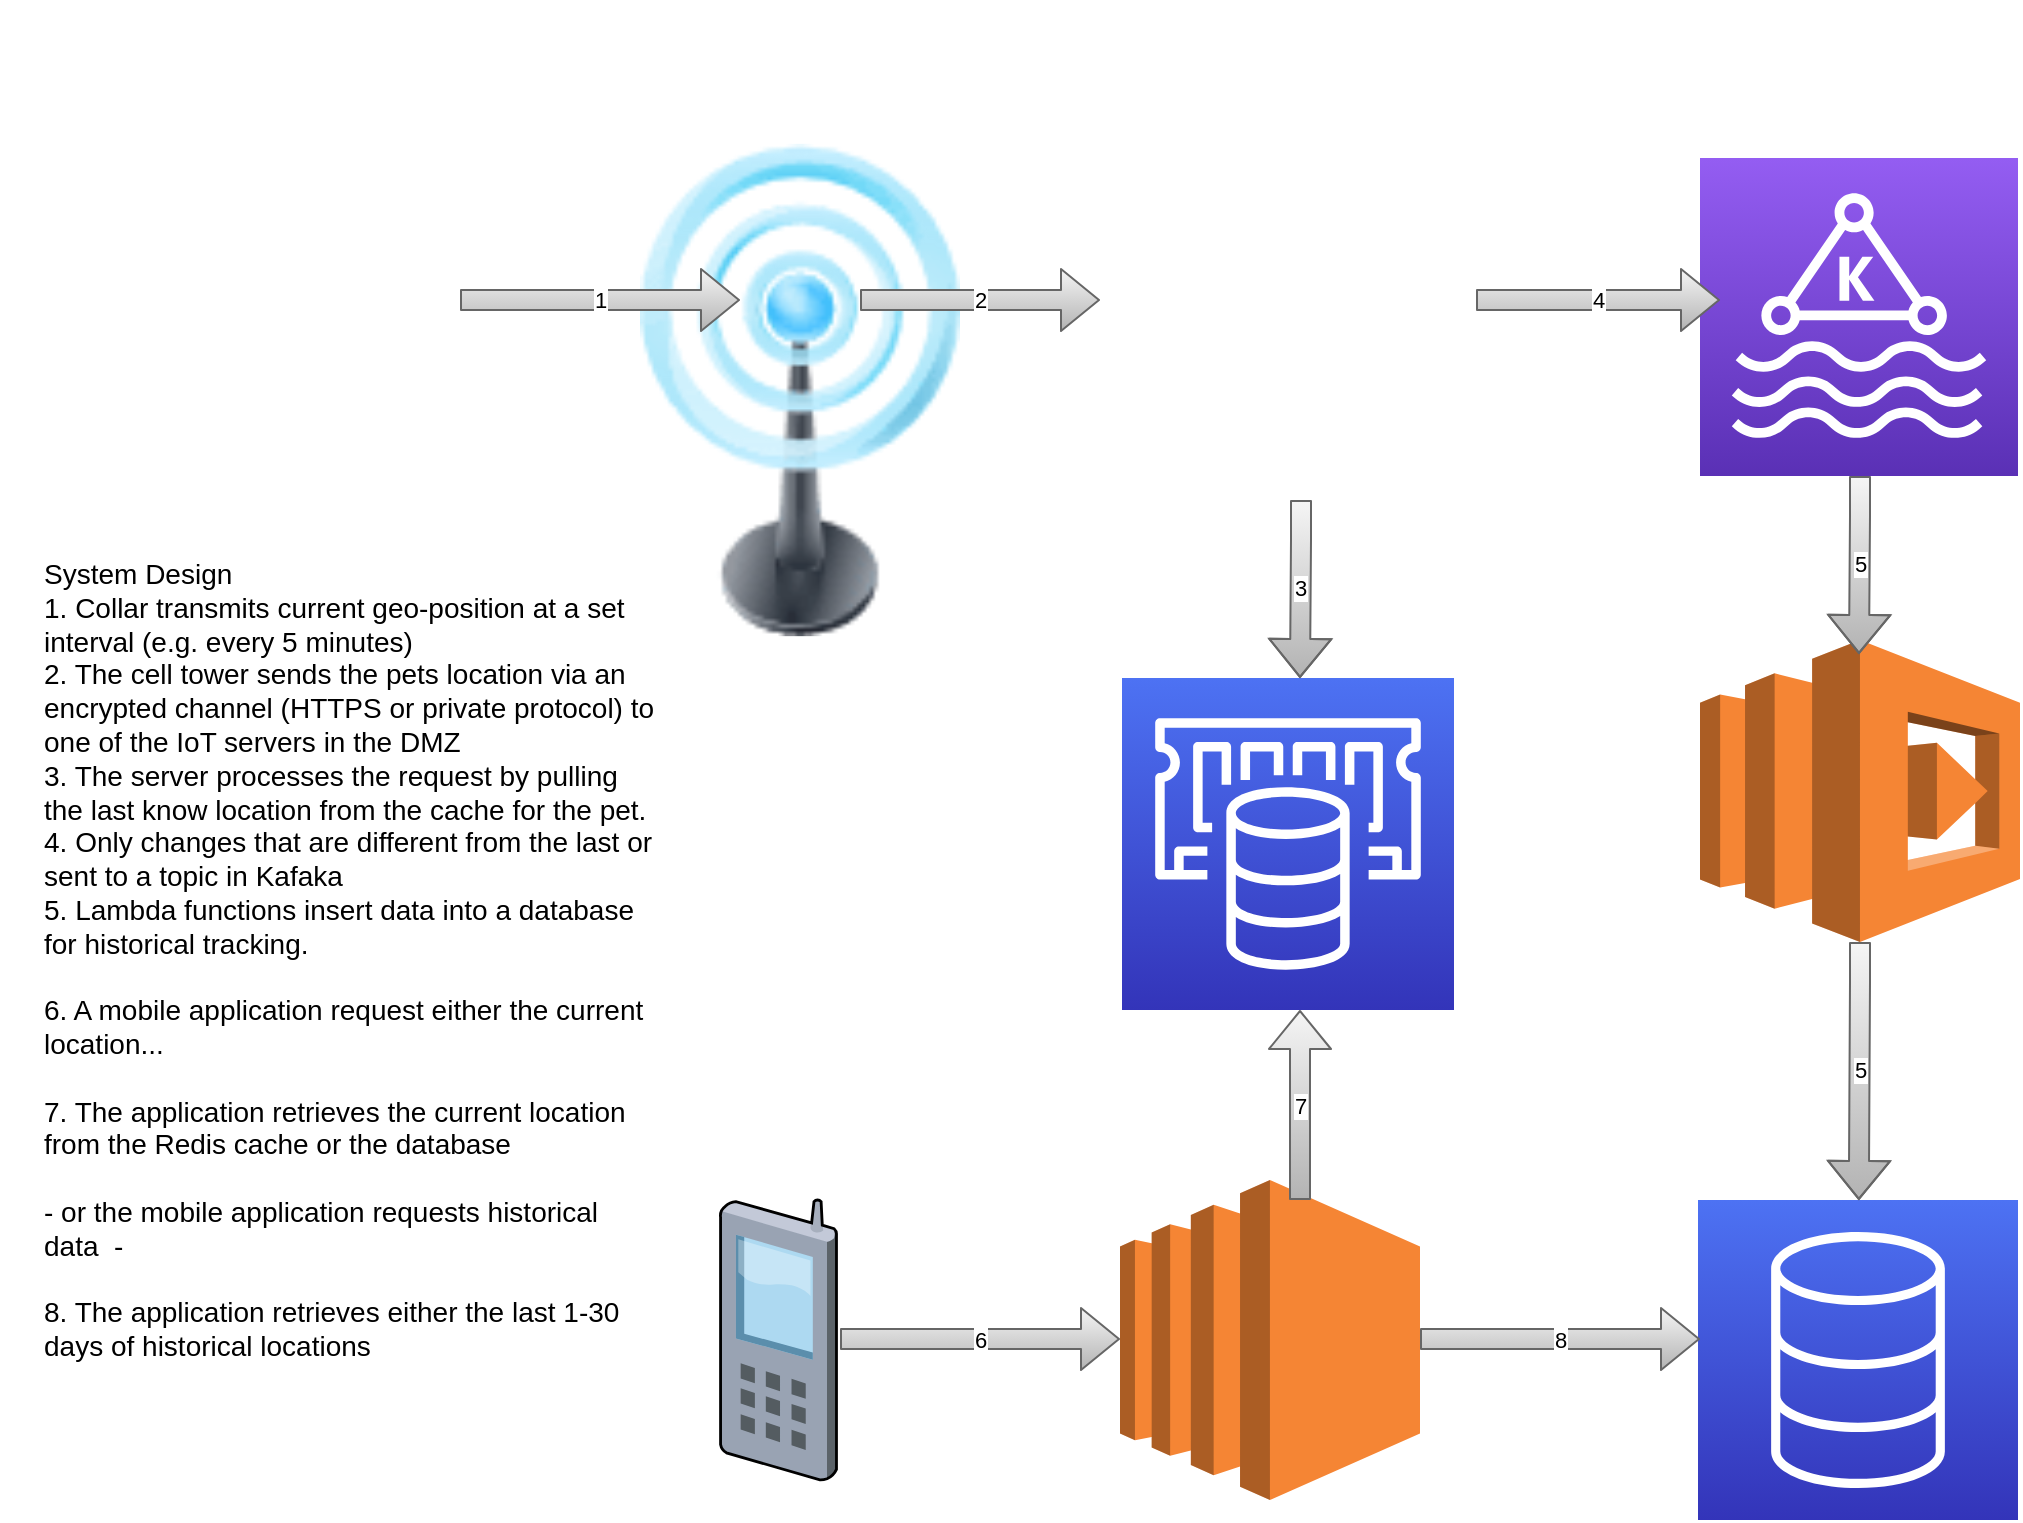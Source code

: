 <mxfile version="13.1.2" type="device"><diagram id="Ht1M8jgEwFfnCIfOTk4-" name="Page-1"><mxGraphModel dx="1122" dy="726" grid="1" gridSize="10" guides="1" tooltips="1" connect="1" arrows="1" fold="1" page="1" pageScale="1" pageWidth="1169" pageHeight="827" math="0" shadow="0"><root><mxCell id="0"/><mxCell id="1" parent="0"/><mxCell id="HqU-s9D5hi-wyBer4w2_-1" value="" style="image;html=1;labelBackgroundColor=#ffffff;image=img/lib/clip_art/telecommunication/Signal_tower_on_128x128.png" vertex="1" parent="1"><mxGeometry x="340" y="50" width="160" height="310" as="geometry"/></mxCell><mxCell id="HqU-s9D5hi-wyBer4w2_-4" value="" style="group" vertex="1" connectable="0" parent="1"><mxGeometry x="20" y="10" width="288" height="288" as="geometry"/></mxCell><mxCell id="HqU-s9D5hi-wyBer4w2_-3" value="" style="shape=image;html=1;verticalAlign=top;verticalLabelPosition=bottom;labelBackgroundColor=#ffffff;imageAspect=0;aspect=fixed;image=https://cdn1.iconfinder.com/data/icons/ios-11-glyphs/30/radio_waves-128.png" vertex="1" parent="HqU-s9D5hi-wyBer4w2_-4"><mxGeometry width="288" height="288" as="geometry"/></mxCell><mxCell id="HqU-s9D5hi-wyBer4w2_-2" value="" style="shape=image;html=1;verticalAlign=top;verticalLabelPosition=bottom;labelBackgroundColor=#ffffff;imageAspect=0;aspect=fixed;image=https://cdn3.iconfinder.com/data/icons/animals-105/150/icon_animal_cachorro-128.png" vertex="1" parent="HqU-s9D5hi-wyBer4w2_-4"><mxGeometry x="80" y="80" width="128" height="128" as="geometry"/></mxCell><mxCell id="HqU-s9D5hi-wyBer4w2_-18" value="1" style="shape=flexArrow;endArrow=classic;html=1;gradientColor=#b3b3b3;fillColor=#f5f5f5;strokeColor=#666666;" edge="1" parent="HqU-s9D5hi-wyBer4w2_-4"><mxGeometry width="50" height="50" relative="1" as="geometry"><mxPoint x="230" y="150" as="sourcePoint"/><mxPoint x="370" y="150" as="targetPoint"/></mxGeometry></mxCell><mxCell id="HqU-s9D5hi-wyBer4w2_-12" value="" style="group" vertex="1" connectable="0" parent="1"><mxGeometry x="570" y="81" width="188" height="188" as="geometry"/></mxCell><mxCell id="HqU-s9D5hi-wyBer4w2_-5" value="" style="shape=image;html=1;verticalAlign=top;verticalLabelPosition=bottom;labelBackgroundColor=#ffffff;imageAspect=0;aspect=fixed;image=https://cdn0.iconfinder.com/data/icons/icocentre-free-icons/147/f-server_128-128.png" vertex="1" parent="HqU-s9D5hi-wyBer4w2_-12"><mxGeometry width="128" height="128" as="geometry"/></mxCell><mxCell id="HqU-s9D5hi-wyBer4w2_-6" value="" style="shape=image;html=1;verticalAlign=top;verticalLabelPosition=bottom;labelBackgroundColor=#ffffff;imageAspect=0;aspect=fixed;image=https://cdn0.iconfinder.com/data/icons/icocentre-free-icons/147/f-server_128-128.png" vertex="1" parent="HqU-s9D5hi-wyBer4w2_-12"><mxGeometry x="10" y="10" width="128" height="128" as="geometry"/></mxCell><mxCell id="HqU-s9D5hi-wyBer4w2_-7" value="" style="shape=image;html=1;verticalAlign=top;verticalLabelPosition=bottom;labelBackgroundColor=#ffffff;imageAspect=0;aspect=fixed;image=https://cdn0.iconfinder.com/data/icons/icocentre-free-icons/147/f-server_128-128.png" vertex="1" parent="HqU-s9D5hi-wyBer4w2_-12"><mxGeometry x="20" y="20" width="128" height="128" as="geometry"/></mxCell><mxCell id="HqU-s9D5hi-wyBer4w2_-8" value="" style="shape=image;html=1;verticalAlign=top;verticalLabelPosition=bottom;labelBackgroundColor=#ffffff;imageAspect=0;aspect=fixed;image=https://cdn0.iconfinder.com/data/icons/icocentre-free-icons/147/f-server_128-128.png" vertex="1" parent="HqU-s9D5hi-wyBer4w2_-12"><mxGeometry x="30" y="30" width="128" height="128" as="geometry"/></mxCell><mxCell id="HqU-s9D5hi-wyBer4w2_-9" value="" style="shape=image;html=1;verticalAlign=top;verticalLabelPosition=bottom;labelBackgroundColor=#ffffff;imageAspect=0;aspect=fixed;image=https://cdn0.iconfinder.com/data/icons/icocentre-free-icons/147/f-server_128-128.png" vertex="1" parent="HqU-s9D5hi-wyBer4w2_-12"><mxGeometry x="40" y="40" width="128" height="128" as="geometry"/></mxCell><mxCell id="HqU-s9D5hi-wyBer4w2_-10" value="" style="shape=image;html=1;verticalAlign=top;verticalLabelPosition=bottom;labelBackgroundColor=#ffffff;imageAspect=0;aspect=fixed;image=https://cdn0.iconfinder.com/data/icons/icocentre-free-icons/147/f-server_128-128.png" vertex="1" parent="HqU-s9D5hi-wyBer4w2_-12"><mxGeometry x="50" y="50" width="128" height="128" as="geometry"/></mxCell><mxCell id="HqU-s9D5hi-wyBer4w2_-11" value="" style="shape=image;html=1;verticalAlign=top;verticalLabelPosition=bottom;labelBackgroundColor=#ffffff;imageAspect=0;aspect=fixed;image=https://cdn0.iconfinder.com/data/icons/icocentre-free-icons/147/f-server_128-128.png" vertex="1" parent="HqU-s9D5hi-wyBer4w2_-12"><mxGeometry x="60" y="60" width="128" height="128" as="geometry"/></mxCell><mxCell id="HqU-s9D5hi-wyBer4w2_-13" value="" style="outlineConnect=0;fontColor=#232F3E;gradientColor=#945DF2;gradientDirection=north;fillColor=#5A30B5;strokeColor=#ffffff;dashed=0;verticalLabelPosition=bottom;verticalAlign=top;align=center;html=1;fontSize=12;fontStyle=0;aspect=fixed;shape=mxgraph.aws4.resourceIcon;resIcon=mxgraph.aws4.managed_streaming_for_kafka;" vertex="1" parent="1"><mxGeometry x="870" y="89" width="159" height="159" as="geometry"/></mxCell><mxCell id="HqU-s9D5hi-wyBer4w2_-14" value="" style="outlineConnect=0;fontColor=#232F3E;gradientColor=#4D72F3;gradientDirection=north;fillColor=#3334B9;strokeColor=#ffffff;dashed=0;verticalLabelPosition=bottom;verticalAlign=top;align=center;html=1;fontSize=12;fontStyle=0;aspect=fixed;shape=mxgraph.aws4.resourceIcon;resIcon=mxgraph.aws4.elasticache;" vertex="1" parent="1"><mxGeometry x="581" y="349" width="166" height="166" as="geometry"/></mxCell><mxCell id="HqU-s9D5hi-wyBer4w2_-15" value="" style="outlineConnect=0;fontColor=#232F3E;gradientColor=#4D72F3;gradientDirection=north;fillColor=#3334B9;strokeColor=#ffffff;dashed=0;verticalLabelPosition=bottom;verticalAlign=top;align=center;html=1;fontSize=12;fontStyle=0;aspect=fixed;shape=mxgraph.aws4.resourceIcon;resIcon=mxgraph.aws4.database;" vertex="1" parent="1"><mxGeometry x="869" y="610" width="160" height="160" as="geometry"/></mxCell><mxCell id="HqU-s9D5hi-wyBer4w2_-16" value="" style="outlineConnect=0;dashed=0;verticalLabelPosition=bottom;verticalAlign=top;align=center;html=1;shape=mxgraph.aws3.lambda;fillColor=#F58534;gradientColor=none;" vertex="1" parent="1"><mxGeometry x="870" y="330" width="160" height="151" as="geometry"/></mxCell><mxCell id="HqU-s9D5hi-wyBer4w2_-17" value="" style="outlineConnect=0;dashed=0;verticalLabelPosition=bottom;verticalAlign=top;align=center;html=1;shape=mxgraph.aws3.ec2;fillColor=#F58534;gradientColor=none;" vertex="1" parent="1"><mxGeometry x="580" y="600" width="150" height="160" as="geometry"/></mxCell><mxCell id="HqU-s9D5hi-wyBer4w2_-19" value="4" style="shape=flexArrow;endArrow=classic;html=1;gradientColor=#b3b3b3;fillColor=#f5f5f5;strokeColor=#666666;" edge="1" parent="1"><mxGeometry width="50" height="50" relative="1" as="geometry"><mxPoint x="758" y="160" as="sourcePoint"/><mxPoint x="880" y="160" as="targetPoint"/></mxGeometry></mxCell><mxCell id="HqU-s9D5hi-wyBer4w2_-20" value="2" style="shape=flexArrow;endArrow=classic;html=1;gradientColor=#b3b3b3;fillColor=#f5f5f5;strokeColor=#666666;" edge="1" parent="1"><mxGeometry width="50" height="50" relative="1" as="geometry"><mxPoint x="450" y="160" as="sourcePoint"/><mxPoint x="570" y="160" as="targetPoint"/></mxGeometry></mxCell><mxCell id="HqU-s9D5hi-wyBer4w2_-22" value="7" style="shape=flexArrow;endArrow=classic;html=1;gradientColor=#b3b3b3;fillColor=#f5f5f5;strokeColor=#666666;" edge="1" parent="1"><mxGeometry width="50" height="50" relative="1" as="geometry"><mxPoint x="670" y="610" as="sourcePoint"/><mxPoint x="670" y="515" as="targetPoint"/></mxGeometry></mxCell><mxCell id="HqU-s9D5hi-wyBer4w2_-23" value="8" style="shape=flexArrow;endArrow=classic;html=1;gradientColor=#b3b3b3;fillColor=#f5f5f5;strokeColor=#666666;" edge="1" parent="1"><mxGeometry width="50" height="50" relative="1" as="geometry"><mxPoint x="730" y="679.5" as="sourcePoint"/><mxPoint x="870" y="679.5" as="targetPoint"/></mxGeometry></mxCell><mxCell id="HqU-s9D5hi-wyBer4w2_-24" value="5" style="shape=flexArrow;endArrow=classic;html=1;gradientColor=#b3b3b3;fillColor=#f5f5f5;strokeColor=#666666;" edge="1" parent="1"><mxGeometry width="50" height="50" relative="1" as="geometry"><mxPoint x="950" y="248" as="sourcePoint"/><mxPoint x="949.5" y="337" as="targetPoint"/><Array as="points"><mxPoint x="950" y="268"/></Array></mxGeometry></mxCell><mxCell id="HqU-s9D5hi-wyBer4w2_-27" value="3" style="shape=flexArrow;endArrow=classic;html=1;gradientColor=#b3b3b3;fillColor=#f5f5f5;strokeColor=#666666;" edge="1" parent="1"><mxGeometry width="50" height="50" relative="1" as="geometry"><mxPoint x="670.5" y="260" as="sourcePoint"/><mxPoint x="670" y="349" as="targetPoint"/><Array as="points"><mxPoint x="670.5" y="280"/></Array></mxGeometry></mxCell><mxCell id="HqU-s9D5hi-wyBer4w2_-28" value="5" style="shape=flexArrow;endArrow=classic;html=1;gradientColor=#b3b3b3;fillColor=#f5f5f5;strokeColor=#666666;" edge="1" parent="1" target="HqU-s9D5hi-wyBer4w2_-15"><mxGeometry width="50" height="50" relative="1" as="geometry"><mxPoint x="950" y="481" as="sourcePoint"/><mxPoint x="949.5" y="570" as="targetPoint"/><Array as="points"><mxPoint x="950" y="501"/></Array></mxGeometry></mxCell><mxCell id="HqU-s9D5hi-wyBer4w2_-29" value="" style="verticalLabelPosition=bottom;aspect=fixed;html=1;verticalAlign=top;strokeColor=none;align=center;outlineConnect=0;shape=mxgraph.citrix.cell_phone;" vertex="1" parent="1"><mxGeometry x="380" y="610" width="58.33" height="140" as="geometry"/></mxCell><mxCell id="HqU-s9D5hi-wyBer4w2_-31" value="6" style="shape=flexArrow;endArrow=classic;html=1;gradientColor=#b3b3b3;fillColor=#f5f5f5;strokeColor=#666666;" edge="1" parent="1"><mxGeometry width="50" height="50" relative="1" as="geometry"><mxPoint x="440" y="679.5" as="sourcePoint"/><mxPoint x="580" y="679.5" as="targetPoint"/></mxGeometry></mxCell><mxCell id="HqU-s9D5hi-wyBer4w2_-32" value="System Design&lt;br&gt;1. Collar transmits current geo-position at a set interval (e.g. every 5 minutes)&lt;br&gt;2. The cell tower sends the pets location via an encrypted channel (HTTPS or private protocol) to one of the IoT servers in the DMZ&lt;br&gt;3. The server processes the request by pulling the last know location from the cache for the pet.&lt;br&gt;4. Only changes that are different from the last or sent to a topic in Kafaka&lt;br&gt;5. Lambda functions insert data into a database for historical tracking.&lt;br&gt;&lt;br&gt;6. A mobile application request either the current location...&amp;nbsp;&lt;br&gt;&lt;br&gt;7. The application retrieves the current location from the Redis cache or the database&lt;br&gt;&lt;br&gt;- or the mobile application requests historical data&amp;nbsp; -&lt;br&gt;&lt;br&gt;8. The application retrieves either the last 1-30 days of historical locations&amp;nbsp;" style="text;html=1;strokeColor=none;fillColor=none;align=left;verticalAlign=middle;whiteSpace=wrap;rounded=0;fontSize=14;labelPosition=center;verticalLabelPosition=middle;" vertex="1" parent="1"><mxGeometry x="40" y="280" width="310" height="420" as="geometry"/></mxCell></root></mxGraphModel></diagram></mxfile>